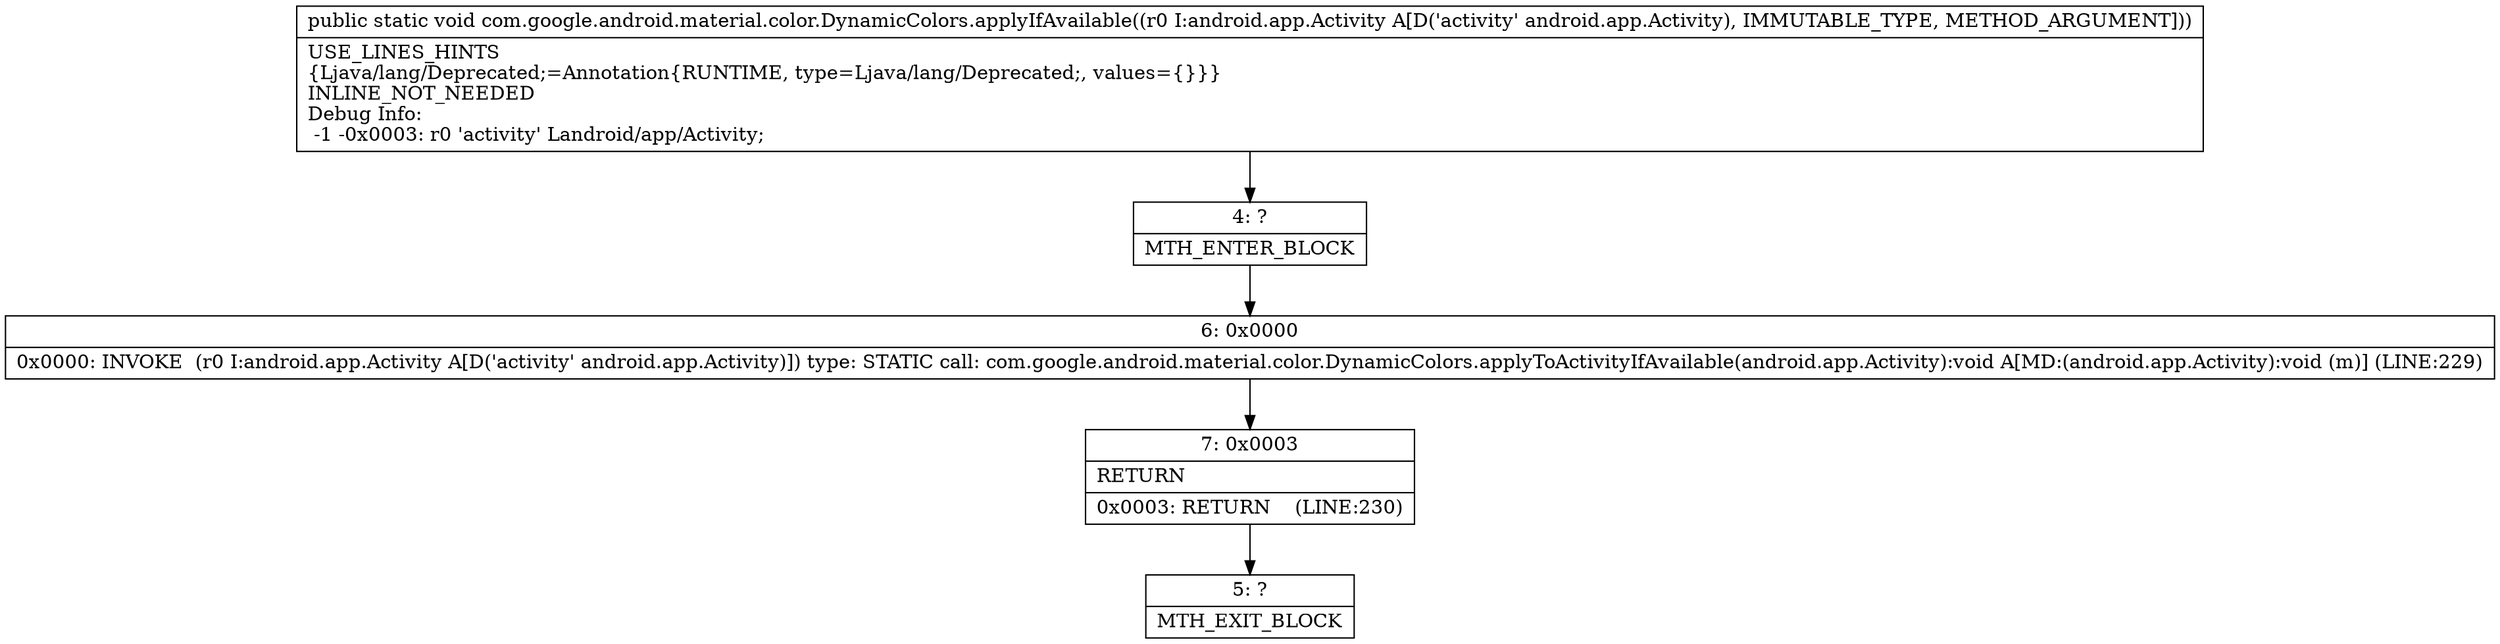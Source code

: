 digraph "CFG forcom.google.android.material.color.DynamicColors.applyIfAvailable(Landroid\/app\/Activity;)V" {
Node_4 [shape=record,label="{4\:\ ?|MTH_ENTER_BLOCK\l}"];
Node_6 [shape=record,label="{6\:\ 0x0000|0x0000: INVOKE  (r0 I:android.app.Activity A[D('activity' android.app.Activity)]) type: STATIC call: com.google.android.material.color.DynamicColors.applyToActivityIfAvailable(android.app.Activity):void A[MD:(android.app.Activity):void (m)] (LINE:229)\l}"];
Node_7 [shape=record,label="{7\:\ 0x0003|RETURN\l|0x0003: RETURN    (LINE:230)\l}"];
Node_5 [shape=record,label="{5\:\ ?|MTH_EXIT_BLOCK\l}"];
MethodNode[shape=record,label="{public static void com.google.android.material.color.DynamicColors.applyIfAvailable((r0 I:android.app.Activity A[D('activity' android.app.Activity), IMMUTABLE_TYPE, METHOD_ARGUMENT]))  | USE_LINES_HINTS\l\{Ljava\/lang\/Deprecated;=Annotation\{RUNTIME, type=Ljava\/lang\/Deprecated;, values=\{\}\}\}\lINLINE_NOT_NEEDED\lDebug Info:\l  \-1 \-0x0003: r0 'activity' Landroid\/app\/Activity;\l}"];
MethodNode -> Node_4;Node_4 -> Node_6;
Node_6 -> Node_7;
Node_7 -> Node_5;
}

